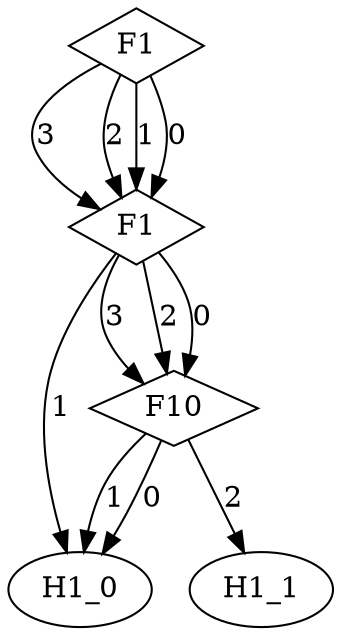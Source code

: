 digraph {
node [label=H1_1,style=""] H1_1
node [label=H1_0,style=""] H1_0
node [label=H1_0,style=""] H1_0
node [label=H1_0,style=""] H1_0
node [label=F10,shape="diamond",style=""] 2
node [label=F1,shape="diamond",style=""] 1
node [label=F1,shape="diamond",style=""] 0

2 -> H1_1 [label="2"]
2 -> H1_0 [label="1"]
2 -> H1_0 [label="0"]
1 -> 2 [label="3"]
1 -> 2 [label="2"]
1 -> H1_0 [label="1"]
1 -> 2 [label="0"]
0 -> 1 [label="3"]
0 -> 1 [label="2"]
0 -> 1 [label="1"]
0 -> 1 [label="0"]
}